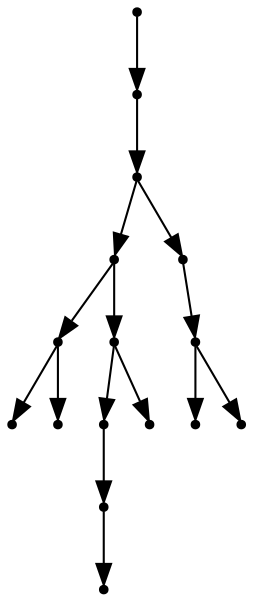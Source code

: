 digraph {
  15 [shape=point];
  14 [shape=point];
  13 [shape=point];
  8 [shape=point];
  2 [shape=point];
  0 [shape=point];
  1 [shape=point];
  7 [shape=point];
  5 [shape=point];
  4 [shape=point];
  3 [shape=point];
  6 [shape=point];
  12 [shape=point];
  11 [shape=point];
  9 [shape=point];
  10 [shape=point];
15 -> 14;
14 -> 13;
13 -> 8;
8 -> 2;
2 -> 0;
2 -> 1;
8 -> 7;
7 -> 5;
5 -> 4;
4 -> 3;
7 -> 6;
13 -> 12;
12 -> 11;
11 -> 9;
11 -> 10;
}
